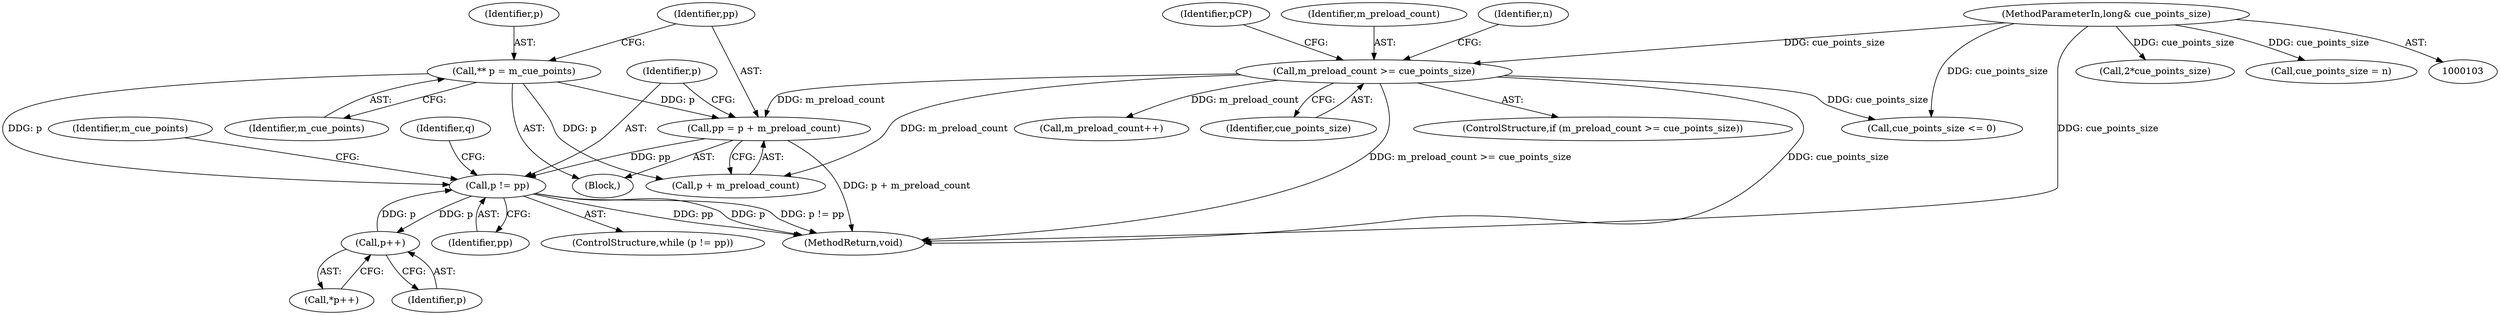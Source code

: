digraph "1_Android_04839626ed859623901ebd3a5fd483982186b59d_194@integer" {
"1000135" [label="(Call,pp = p + m_preload_count)"];
"1000132" [label="(Call,** p = m_cue_points)"];
"1000112" [label="(Call,m_preload_count >= cue_points_size)"];
"1000104" [label="(MethodParameterIn,long& cue_points_size)"];
"1000141" [label="(Call,p != pp)"];
"1000149" [label="(Call,p++)"];
"1000136" [label="(Identifier,pp)"];
"1000147" [label="(Identifier,q)"];
"1000169" [label="(MethodReturn,void)"];
"1000142" [label="(Identifier,p)"];
"1000120" [label="(Call,cue_points_size <= 0)"];
"1000134" [label="(Identifier,m_cue_points)"];
"1000137" [label="(Call,p + m_preload_count)"];
"1000111" [label="(ControlStructure,if (m_preload_count >= cue_points_size))"];
"1000149" [label="(Call,p++)"];
"1000133" [label="(Identifier,p)"];
"1000148" [label="(Call,*p++)"];
"1000143" [label="(Identifier,pp)"];
"1000132" [label="(Call,** p = m_cue_points)"];
"1000160" [label="(Identifier,pCP)"];
"1000166" [label="(Call,m_preload_count++)"];
"1000150" [label="(Identifier,p)"];
"1000135" [label="(Call,pp = p + m_preload_count)"];
"1000112" [label="(Call,m_preload_count >= cue_points_size)"];
"1000124" [label="(Call,2*cue_points_size)"];
"1000113" [label="(Identifier,m_preload_count)"];
"1000115" [label="(Block,)"];
"1000104" [label="(MethodParameterIn,long& cue_points_size)"];
"1000140" [label="(ControlStructure,while (p != pp))"];
"1000156" [label="(Call,cue_points_size = n)"];
"1000141" [label="(Call,p != pp)"];
"1000152" [label="(Identifier,m_cue_points)"];
"1000114" [label="(Identifier,cue_points_size)"];
"1000118" [label="(Identifier,n)"];
"1000135" -> "1000115"  [label="AST: "];
"1000135" -> "1000137"  [label="CFG: "];
"1000136" -> "1000135"  [label="AST: "];
"1000137" -> "1000135"  [label="AST: "];
"1000142" -> "1000135"  [label="CFG: "];
"1000135" -> "1000169"  [label="DDG: p + m_preload_count"];
"1000132" -> "1000135"  [label="DDG: p"];
"1000112" -> "1000135"  [label="DDG: m_preload_count"];
"1000135" -> "1000141"  [label="DDG: pp"];
"1000132" -> "1000115"  [label="AST: "];
"1000132" -> "1000134"  [label="CFG: "];
"1000133" -> "1000132"  [label="AST: "];
"1000134" -> "1000132"  [label="AST: "];
"1000136" -> "1000132"  [label="CFG: "];
"1000132" -> "1000137"  [label="DDG: p"];
"1000132" -> "1000141"  [label="DDG: p"];
"1000112" -> "1000111"  [label="AST: "];
"1000112" -> "1000114"  [label="CFG: "];
"1000113" -> "1000112"  [label="AST: "];
"1000114" -> "1000112"  [label="AST: "];
"1000118" -> "1000112"  [label="CFG: "];
"1000160" -> "1000112"  [label="CFG: "];
"1000112" -> "1000169"  [label="DDG: cue_points_size"];
"1000112" -> "1000169"  [label="DDG: m_preload_count >= cue_points_size"];
"1000104" -> "1000112"  [label="DDG: cue_points_size"];
"1000112" -> "1000120"  [label="DDG: cue_points_size"];
"1000112" -> "1000137"  [label="DDG: m_preload_count"];
"1000112" -> "1000166"  [label="DDG: m_preload_count"];
"1000104" -> "1000103"  [label="AST: "];
"1000104" -> "1000169"  [label="DDG: cue_points_size"];
"1000104" -> "1000120"  [label="DDG: cue_points_size"];
"1000104" -> "1000124"  [label="DDG: cue_points_size"];
"1000104" -> "1000156"  [label="DDG: cue_points_size"];
"1000141" -> "1000140"  [label="AST: "];
"1000141" -> "1000143"  [label="CFG: "];
"1000142" -> "1000141"  [label="AST: "];
"1000143" -> "1000141"  [label="AST: "];
"1000147" -> "1000141"  [label="CFG: "];
"1000152" -> "1000141"  [label="CFG: "];
"1000141" -> "1000169"  [label="DDG: p"];
"1000141" -> "1000169"  [label="DDG: p != pp"];
"1000141" -> "1000169"  [label="DDG: pp"];
"1000149" -> "1000141"  [label="DDG: p"];
"1000141" -> "1000149"  [label="DDG: p"];
"1000149" -> "1000148"  [label="AST: "];
"1000149" -> "1000150"  [label="CFG: "];
"1000150" -> "1000149"  [label="AST: "];
"1000148" -> "1000149"  [label="CFG: "];
}
